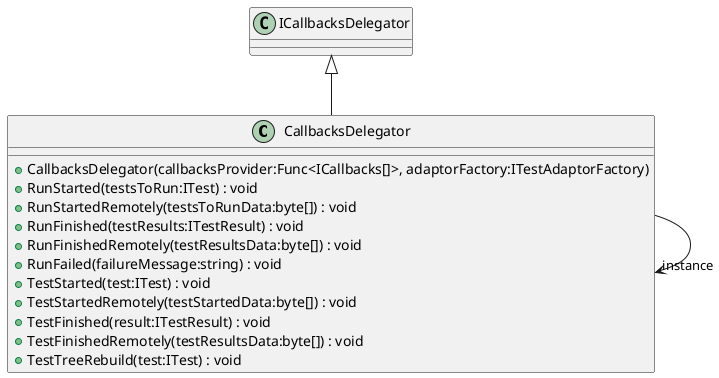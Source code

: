 @startuml
class CallbacksDelegator {
    + CallbacksDelegator(callbacksProvider:Func<ICallbacks[]>, adaptorFactory:ITestAdaptorFactory)
    + RunStarted(testsToRun:ITest) : void
    + RunStartedRemotely(testsToRunData:byte[]) : void
    + RunFinished(testResults:ITestResult) : void
    + RunFinishedRemotely(testResultsData:byte[]) : void
    + RunFailed(failureMessage:string) : void
    + TestStarted(test:ITest) : void
    + TestStartedRemotely(testStartedData:byte[]) : void
    + TestFinished(result:ITestResult) : void
    + TestFinishedRemotely(testResultsData:byte[]) : void
    + TestTreeRebuild(test:ITest) : void
}
ICallbacksDelegator <|-- CallbacksDelegator
CallbacksDelegator --> "instance" CallbacksDelegator
@enduml
